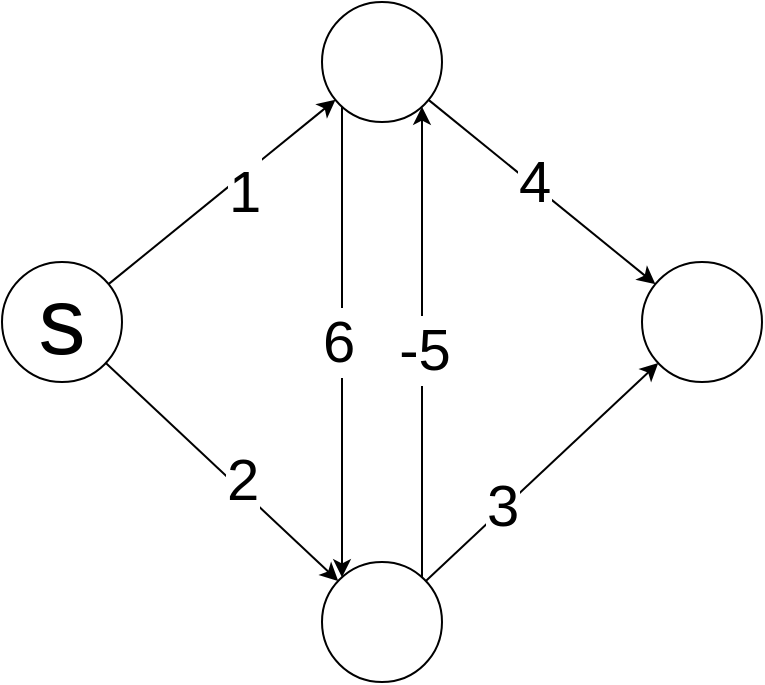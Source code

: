 <mxfile version="20.3.0" type="github">
  <diagram id="-mVUZ_WQFZVlIGICRMne" name="Pagina-1">
    <mxGraphModel dx="1186" dy="704" grid="1" gridSize="10" guides="1" tooltips="1" connect="1" arrows="1" fold="1" page="1" pageScale="1" pageWidth="827" pageHeight="1169" math="0" shadow="0">
      <root>
        <mxCell id="0" />
        <mxCell id="1" parent="0" />
        <mxCell id="NEWjJ8IhzMRoBpNZdO0T-3" value="" style="rounded=0;orthogonalLoop=1;jettySize=auto;html=1;fontSize=47;" edge="1" parent="1" source="NEWjJ8IhzMRoBpNZdO0T-1" target="NEWjJ8IhzMRoBpNZdO0T-2">
          <mxGeometry relative="1" as="geometry" />
        </mxCell>
        <mxCell id="NEWjJ8IhzMRoBpNZdO0T-14" value="&lt;font style=&quot;font-size: 29px;&quot;&gt;1&lt;/font&gt;" style="edgeLabel;html=1;align=center;verticalAlign=middle;resizable=0;points=[];fontSize=47;" vertex="1" connectable="0" parent="NEWjJ8IhzMRoBpNZdO0T-3">
          <mxGeometry x="0.161" y="-2" relative="1" as="geometry">
            <mxPoint as="offset" />
          </mxGeometry>
        </mxCell>
        <mxCell id="NEWjJ8IhzMRoBpNZdO0T-5" value="" style="edgeStyle=none;rounded=0;orthogonalLoop=1;jettySize=auto;html=1;fontSize=47;" edge="1" parent="1" source="NEWjJ8IhzMRoBpNZdO0T-1" target="NEWjJ8IhzMRoBpNZdO0T-4">
          <mxGeometry relative="1" as="geometry" />
        </mxCell>
        <mxCell id="NEWjJ8IhzMRoBpNZdO0T-16" value="2" style="edgeLabel;html=1;align=center;verticalAlign=middle;resizable=0;points=[];fontSize=29;" vertex="1" connectable="0" parent="NEWjJ8IhzMRoBpNZdO0T-5">
          <mxGeometry x="0.112" y="3" relative="1" as="geometry">
            <mxPoint x="1" as="offset" />
          </mxGeometry>
        </mxCell>
        <mxCell id="NEWjJ8IhzMRoBpNZdO0T-1" value="&lt;font style=&quot;font-size: 47px;&quot;&gt;s&lt;/font&gt;" style="ellipse;whiteSpace=wrap;html=1;aspect=fixed;" vertex="1" parent="1">
          <mxGeometry x="160" y="210" width="60" height="60" as="geometry" />
        </mxCell>
        <mxCell id="NEWjJ8IhzMRoBpNZdO0T-21" style="edgeStyle=orthogonalEdgeStyle;rounded=0;orthogonalLoop=1;jettySize=auto;html=1;fontSize=29;curved=1;" edge="1" parent="1" source="NEWjJ8IhzMRoBpNZdO0T-2" target="NEWjJ8IhzMRoBpNZdO0T-4">
          <mxGeometry relative="1" as="geometry">
            <Array as="points">
              <mxPoint x="330" y="250" />
              <mxPoint x="330" y="250" />
            </Array>
          </mxGeometry>
        </mxCell>
        <mxCell id="NEWjJ8IhzMRoBpNZdO0T-23" value="6" style="edgeLabel;html=1;align=center;verticalAlign=middle;resizable=0;points=[];fontSize=29;" vertex="1" connectable="0" parent="NEWjJ8IhzMRoBpNZdO0T-21">
          <mxGeometry y="-2" relative="1" as="geometry">
            <mxPoint as="offset" />
          </mxGeometry>
        </mxCell>
        <mxCell id="NEWjJ8IhzMRoBpNZdO0T-2" value="" style="ellipse;whiteSpace=wrap;html=1;aspect=fixed;" vertex="1" parent="1">
          <mxGeometry x="320" y="80" width="60" height="60" as="geometry" />
        </mxCell>
        <mxCell id="NEWjJ8IhzMRoBpNZdO0T-7" value="" style="edgeStyle=none;rounded=0;orthogonalLoop=1;jettySize=auto;html=1;fontSize=47;" edge="1" parent="1" source="NEWjJ8IhzMRoBpNZdO0T-4" target="NEWjJ8IhzMRoBpNZdO0T-12">
          <mxGeometry relative="1" as="geometry">
            <mxPoint x="430.377" y="395.26" as="targetPoint" />
          </mxGeometry>
        </mxCell>
        <mxCell id="NEWjJ8IhzMRoBpNZdO0T-17" value="3" style="edgeLabel;html=1;align=center;verticalAlign=middle;resizable=0;points=[];fontSize=29;" vertex="1" connectable="0" parent="NEWjJ8IhzMRoBpNZdO0T-7">
          <mxGeometry x="-0.328" y="2" relative="1" as="geometry">
            <mxPoint as="offset" />
          </mxGeometry>
        </mxCell>
        <mxCell id="NEWjJ8IhzMRoBpNZdO0T-22" style="edgeStyle=orthogonalEdgeStyle;rounded=0;orthogonalLoop=1;jettySize=auto;html=1;fontSize=29;curved=1;" edge="1" parent="1" source="NEWjJ8IhzMRoBpNZdO0T-4" target="NEWjJ8IhzMRoBpNZdO0T-2">
          <mxGeometry relative="1" as="geometry">
            <Array as="points">
              <mxPoint x="370" y="250" />
              <mxPoint x="370" y="250" />
            </Array>
          </mxGeometry>
        </mxCell>
        <mxCell id="NEWjJ8IhzMRoBpNZdO0T-24" value="-5" style="edgeLabel;html=1;align=center;verticalAlign=middle;resizable=0;points=[];fontSize=29;" vertex="1" connectable="0" parent="NEWjJ8IhzMRoBpNZdO0T-22">
          <mxGeometry x="-0.034" y="-1" relative="1" as="geometry">
            <mxPoint as="offset" />
          </mxGeometry>
        </mxCell>
        <mxCell id="NEWjJ8IhzMRoBpNZdO0T-4" value="" style="ellipse;whiteSpace=wrap;html=1;aspect=fixed;" vertex="1" parent="1">
          <mxGeometry x="320" y="360" width="60" height="60" as="geometry" />
        </mxCell>
        <mxCell id="NEWjJ8IhzMRoBpNZdO0T-19" style="edgeStyle=none;rounded=0;orthogonalLoop=1;jettySize=auto;html=1;fontSize=29;" edge="1" parent="1" source="NEWjJ8IhzMRoBpNZdO0T-2" target="NEWjJ8IhzMRoBpNZdO0T-12">
          <mxGeometry relative="1" as="geometry">
            <mxPoint x="595.332" y="225.786" as="sourcePoint" />
          </mxGeometry>
        </mxCell>
        <mxCell id="NEWjJ8IhzMRoBpNZdO0T-20" value="4" style="edgeLabel;html=1;align=center;verticalAlign=middle;resizable=0;points=[];fontSize=29;" vertex="1" connectable="0" parent="NEWjJ8IhzMRoBpNZdO0T-19">
          <mxGeometry x="-0.087" y="2" relative="1" as="geometry">
            <mxPoint as="offset" />
          </mxGeometry>
        </mxCell>
        <mxCell id="NEWjJ8IhzMRoBpNZdO0T-12" value="" style="ellipse;whiteSpace=wrap;html=1;aspect=fixed;" vertex="1" parent="1">
          <mxGeometry x="480" y="210" width="60" height="60" as="geometry" />
        </mxCell>
      </root>
    </mxGraphModel>
  </diagram>
</mxfile>
